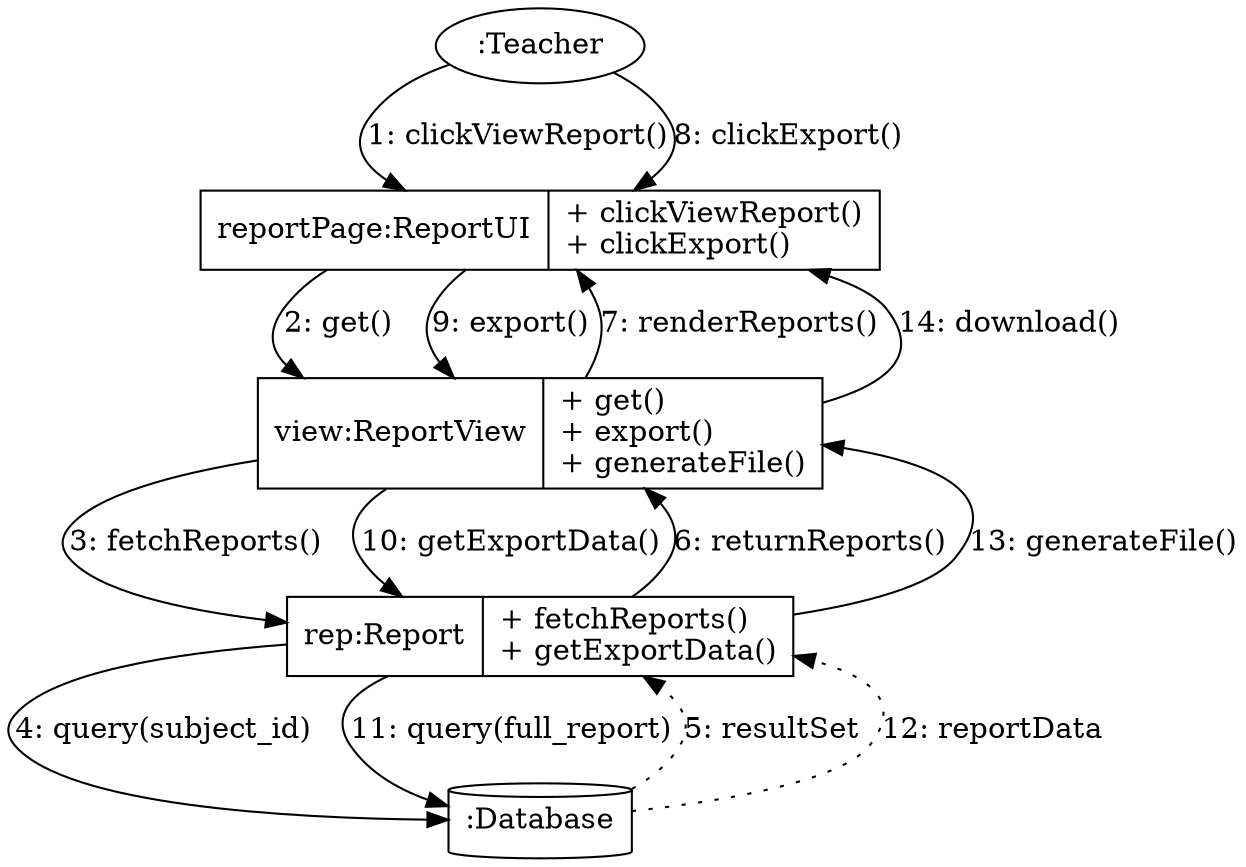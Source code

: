 // Flutter-Style Collaboration - View Report
digraph FlutterStyleWebReportCollab {
	fontsize=10 rankdir=TB
	Teacher [label=":Teacher" shape=ellipse]
	ReportUI [label="reportPage:ReportUI|
+ clickViewReport()\l
+ clickExport()\l
" shape=record]
	ReportView [label="view:ReportView|
+ get()\l
+ export()\l
+ generateFile()\l
" shape=record]
	ReportModel [label="rep:Report|
+ fetchReports()\l
+ getExportData()\l
" shape=record]
	DB [label=":Database" shape=cylinder]
	Teacher -> ReportUI [label="1: clickViewReport()" style=solid]
	ReportUI -> ReportView [label="2: get()" style=solid]
	ReportView -> ReportModel [label="3: fetchReports()" style=solid]
	ReportModel -> DB [label="4: query(subject_id)" style=solid]
	DB -> ReportModel [label="5: resultSet" style=dotted]
	ReportModel -> ReportView [label="6: returnReports()" style=solid]
	ReportView -> ReportUI [label="7: renderReports()" style=solid]
	Teacher -> ReportUI [label="8: clickExport()" style=solid]
	ReportUI -> ReportView [label="9: export()" style=solid]
	ReportView -> ReportModel [label="10: getExportData()" style=solid]
	ReportModel -> DB [label="11: query(full_report)" style=solid]
	DB -> ReportModel [label="12: reportData" style=dotted]
	ReportModel -> ReportView [label="13: generateFile()" style=solid]
	ReportView -> ReportUI [label="14: download()" style=solid]
}